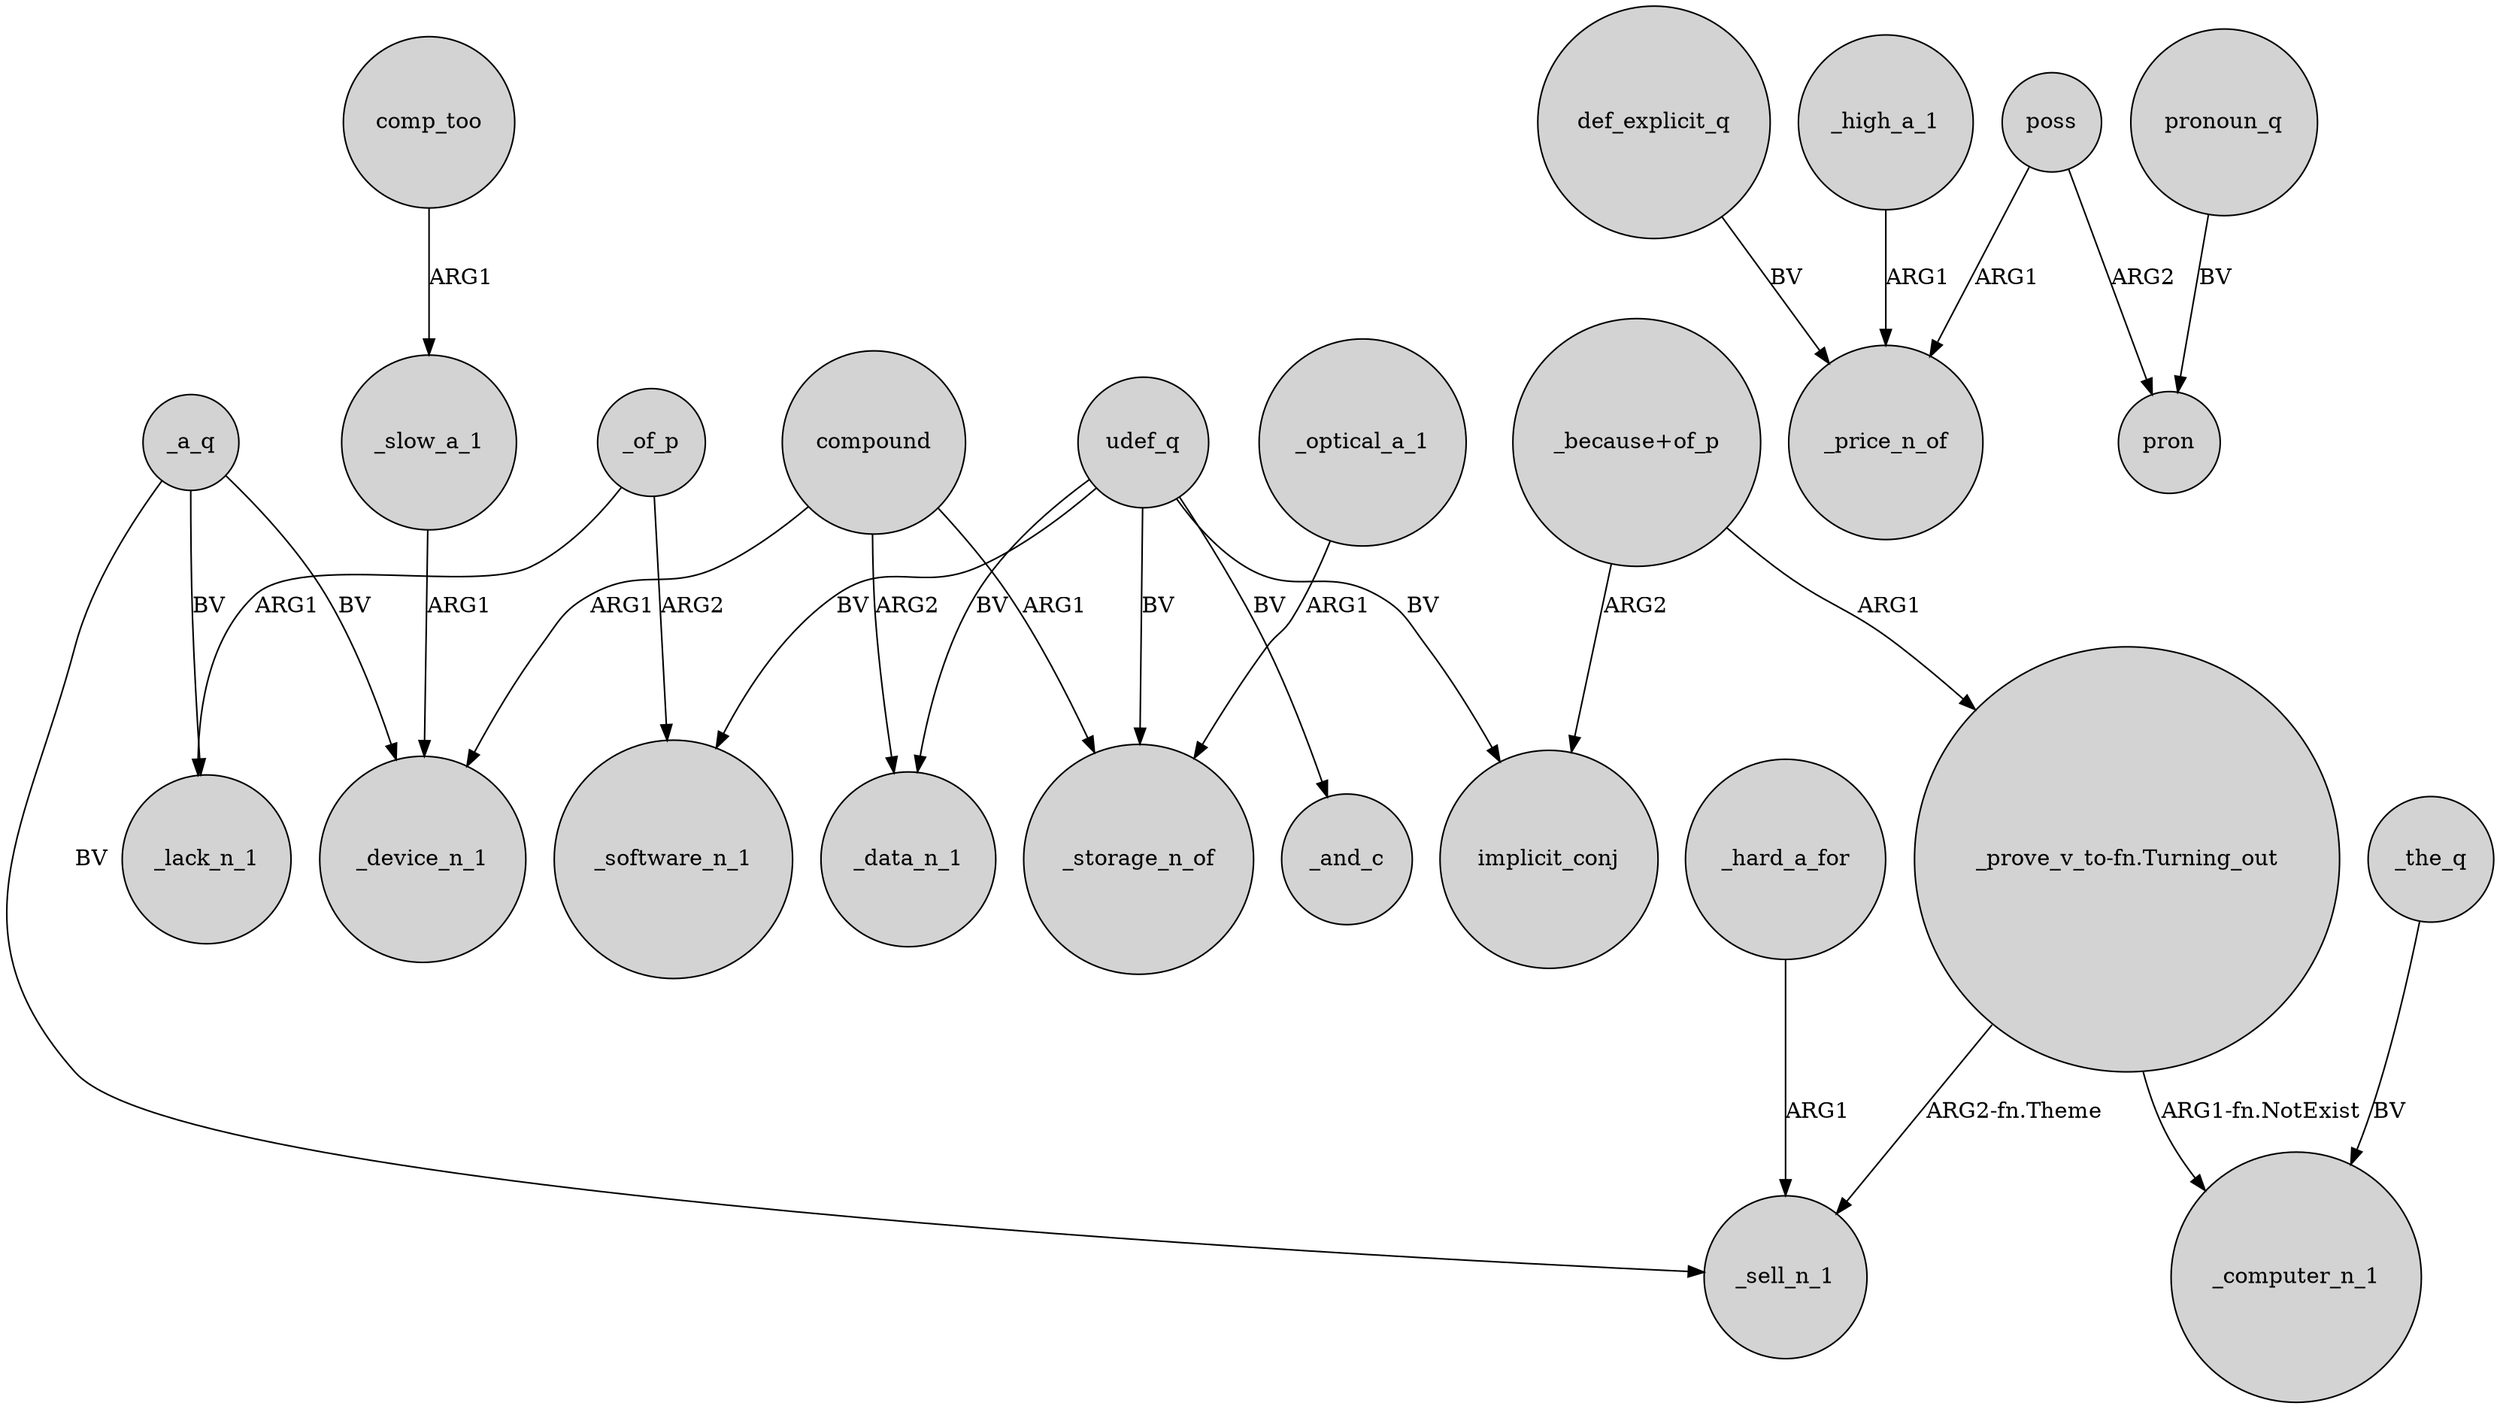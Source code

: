 digraph {
	node [shape=circle style=filled]
	udef_q -> _software_n_1 [label=BV]
	_of_p -> _software_n_1 [label=ARG2]
	_a_q -> _device_n_1 [label=BV]
	poss -> _price_n_of [label=ARG1]
	poss -> pron [label=ARG2]
	_of_p -> _lack_n_1 [label=ARG1]
	udef_q -> _storage_n_of [label=BV]
	_a_q -> _sell_n_1 [label=BV]
	"_because+of_p" -> implicit_conj [label=ARG2]
	_optical_a_1 -> _storage_n_of [label=ARG1]
	udef_q -> implicit_conj [label=BV]
	def_explicit_q -> _price_n_of [label=BV]
	"_prove_v_to-fn.Turning_out" -> _sell_n_1 [label="ARG2-fn.Theme"]
	pronoun_q -> pron [label=BV]
	_a_q -> _lack_n_1 [label=BV]
	_slow_a_1 -> _device_n_1 [label=ARG1]
	_hard_a_for -> _sell_n_1 [label=ARG1]
	_high_a_1 -> _price_n_of [label=ARG1]
	udef_q -> _data_n_1 [label=BV]
	comp_too -> _slow_a_1 [label=ARG1]
	"_because+of_p" -> "_prove_v_to-fn.Turning_out" [label=ARG1]
	"_prove_v_to-fn.Turning_out" -> _computer_n_1 [label="ARG1-fn.NotExist"]
	compound -> _device_n_1 [label=ARG1]
	_the_q -> _computer_n_1 [label=BV]
	udef_q -> _and_c [label=BV]
	compound -> _data_n_1 [label=ARG2]
	compound -> _storage_n_of [label=ARG1]
}
